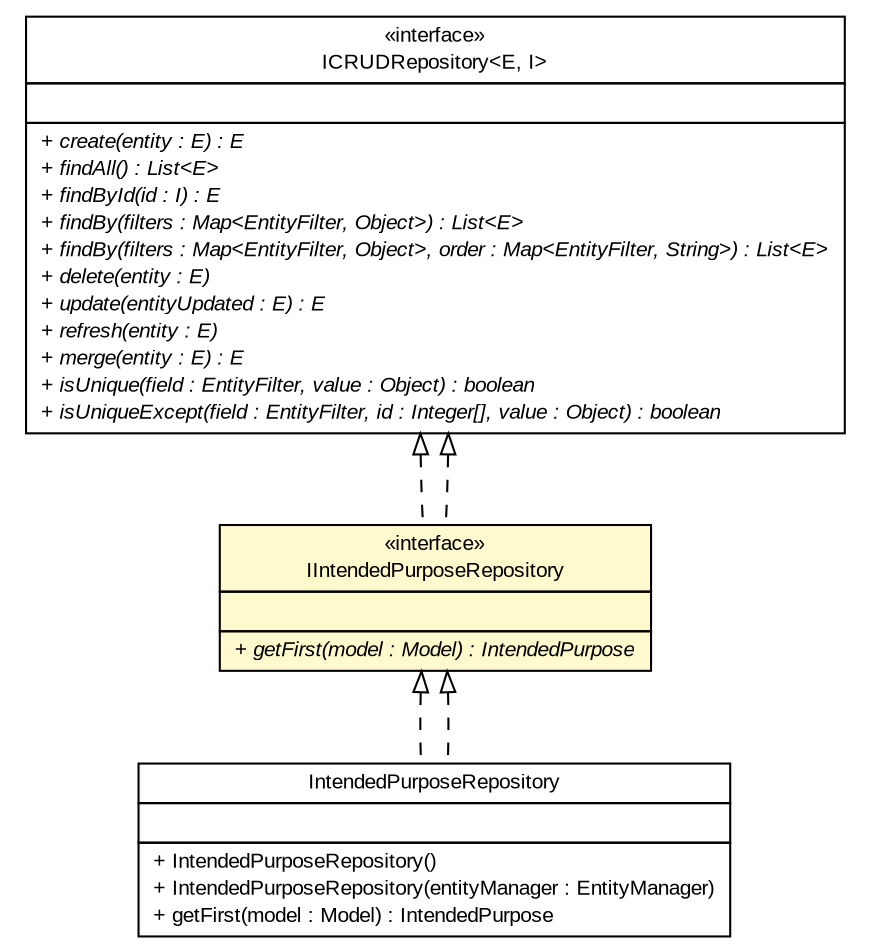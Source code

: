 #!/usr/local/bin/dot
#
# Class diagram 
# Generated by UMLGraph version R5_6-24-gf6e263 (http://www.umlgraph.org/)
#

digraph G {
	edge [fontname="arial",fontsize=10,labelfontname="arial",labelfontsize=10];
	node [fontname="arial",fontsize=10,shape=plaintext];
	nodesep=0.25;
	ranksep=0.5;
	// gov.sandia.cf.dao.ICRUDRepository<E, I>
	c164934 [label=<<table title="gov.sandia.cf.dao.ICRUDRepository" border="0" cellborder="1" cellspacing="0" cellpadding="2" port="p" href="./ICRUDRepository.html">
		<tr><td><table border="0" cellspacing="0" cellpadding="1">
<tr><td align="center" balign="center"> &#171;interface&#187; </td></tr>
<tr><td align="center" balign="center"> ICRUDRepository&lt;E, I&gt; </td></tr>
		</table></td></tr>
		<tr><td><table border="0" cellspacing="0" cellpadding="1">
<tr><td align="left" balign="left">  </td></tr>
		</table></td></tr>
		<tr><td><table border="0" cellspacing="0" cellpadding="1">
<tr><td align="left" balign="left"><font face="arial italic" point-size="10.0"> + create(entity : E) : E </font></td></tr>
<tr><td align="left" balign="left"><font face="arial italic" point-size="10.0"> + findAll() : List&lt;E&gt; </font></td></tr>
<tr><td align="left" balign="left"><font face="arial italic" point-size="10.0"> + findById(id : I) : E </font></td></tr>
<tr><td align="left" balign="left"><font face="arial italic" point-size="10.0"> + findBy(filters : Map&lt;EntityFilter, Object&gt;) : List&lt;E&gt; </font></td></tr>
<tr><td align="left" balign="left"><font face="arial italic" point-size="10.0"> + findBy(filters : Map&lt;EntityFilter, Object&gt;, order : Map&lt;EntityFilter, String&gt;) : List&lt;E&gt; </font></td></tr>
<tr><td align="left" balign="left"><font face="arial italic" point-size="10.0"> + delete(entity : E) </font></td></tr>
<tr><td align="left" balign="left"><font face="arial italic" point-size="10.0"> + update(entityUpdated : E) : E </font></td></tr>
<tr><td align="left" balign="left"><font face="arial italic" point-size="10.0"> + refresh(entity : E) </font></td></tr>
<tr><td align="left" balign="left"><font face="arial italic" point-size="10.0"> + merge(entity : E) : E </font></td></tr>
<tr><td align="left" balign="left"><font face="arial italic" point-size="10.0"> + isUnique(field : EntityFilter, value : Object) : boolean </font></td></tr>
<tr><td align="left" balign="left"><font face="arial italic" point-size="10.0"> + isUniqueExcept(field : EntityFilter, id : Integer[], value : Object) : boolean </font></td></tr>
		</table></td></tr>
		</table>>, URL="./ICRUDRepository.html", fontname="arial", fontcolor="black", fontsize=10.0];
	// gov.sandia.cf.dao.IIntendedPurposeRepository
	c164945 [label=<<table title="gov.sandia.cf.dao.IIntendedPurposeRepository" border="0" cellborder="1" cellspacing="0" cellpadding="2" port="p" bgcolor="lemonChiffon" href="./IIntendedPurposeRepository.html">
		<tr><td><table border="0" cellspacing="0" cellpadding="1">
<tr><td align="center" balign="center"> &#171;interface&#187; </td></tr>
<tr><td align="center" balign="center"> IIntendedPurposeRepository </td></tr>
		</table></td></tr>
		<tr><td><table border="0" cellspacing="0" cellpadding="1">
<tr><td align="left" balign="left">  </td></tr>
		</table></td></tr>
		<tr><td><table border="0" cellspacing="0" cellpadding="1">
<tr><td align="left" balign="left"><font face="arial italic" point-size="10.0"> + getFirst(model : Model) : IntendedPurpose </font></td></tr>
		</table></td></tr>
		</table>>, URL="./IIntendedPurposeRepository.html", fontname="arial", fontcolor="black", fontsize=10.0];
	// gov.sandia.cf.dao.impl.IntendedPurposeRepository
	c164959 [label=<<table title="gov.sandia.cf.dao.impl.IntendedPurposeRepository" border="0" cellborder="1" cellspacing="0" cellpadding="2" port="p" href="./impl/IntendedPurposeRepository.html">
		<tr><td><table border="0" cellspacing="0" cellpadding="1">
<tr><td align="center" balign="center"> IntendedPurposeRepository </td></tr>
		</table></td></tr>
		<tr><td><table border="0" cellspacing="0" cellpadding="1">
<tr><td align="left" balign="left">  </td></tr>
		</table></td></tr>
		<tr><td><table border="0" cellspacing="0" cellpadding="1">
<tr><td align="left" balign="left"> + IntendedPurposeRepository() </td></tr>
<tr><td align="left" balign="left"> + IntendedPurposeRepository(entityManager : EntityManager) </td></tr>
<tr><td align="left" balign="left"> + getFirst(model : Model) : IntendedPurpose </td></tr>
		</table></td></tr>
		</table>>, URL="./impl/IntendedPurposeRepository.html", fontname="arial", fontcolor="black", fontsize=10.0];
	//gov.sandia.cf.dao.IIntendedPurposeRepository implements gov.sandia.cf.dao.ICRUDRepository<E, I>
	c164934:p -> c164945:p [dir=back,arrowtail=empty,style=dashed];
	//gov.sandia.cf.dao.impl.IntendedPurposeRepository implements gov.sandia.cf.dao.IIntendedPurposeRepository
	c164945:p -> c164959:p [dir=back,arrowtail=empty,style=dashed];
	//gov.sandia.cf.dao.IIntendedPurposeRepository implements gov.sandia.cf.dao.ICRUDRepository<E, I>
	c164934:p -> c164945:p [dir=back,arrowtail=empty,style=dashed];
	//gov.sandia.cf.dao.impl.IntendedPurposeRepository implements gov.sandia.cf.dao.IIntendedPurposeRepository
	c164945:p -> c164959:p [dir=back,arrowtail=empty,style=dashed];
}

